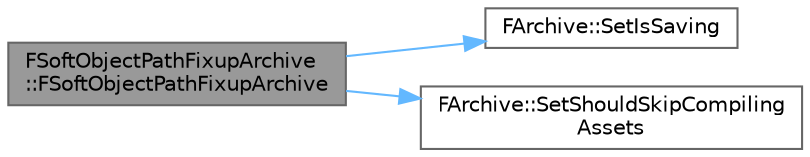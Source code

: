 digraph "FSoftObjectPathFixupArchive::FSoftObjectPathFixupArchive"
{
 // INTERACTIVE_SVG=YES
 // LATEX_PDF_SIZE
  bgcolor="transparent";
  edge [fontname=Helvetica,fontsize=10,labelfontname=Helvetica,labelfontsize=10];
  node [fontname=Helvetica,fontsize=10,shape=box,height=0.2,width=0.4];
  rankdir="LR";
  Node1 [id="Node000001",label="FSoftObjectPathFixupArchive\l::FSoftObjectPathFixupArchive",height=0.2,width=0.4,color="gray40", fillcolor="grey60", style="filled", fontcolor="black",tooltip=" "];
  Node1 -> Node2 [id="edge1_Node000001_Node000002",color="steelblue1",style="solid",tooltip=" "];
  Node2 [id="Node000002",label="FArchive::SetIsSaving",height=0.2,width=0.4,color="grey40", fillcolor="white", style="filled",URL="$d0/df8/classFArchive.html#ad6a15788d0af94ec9e9acbc701ffae54",tooltip="Sets whether this archive is for saving data."];
  Node1 -> Node3 [id="edge2_Node000001_Node000003",color="steelblue1",style="solid",tooltip=" "];
  Node3 [id="Node000003",label="FArchive::SetShouldSkipCompiling\lAssets",height=0.2,width=0.4,color="grey40", fillcolor="white", style="filled",URL="$d0/df8/classFArchive.html#aa67331e377949d03ec0017c12c1d884d",tooltip="Set whether or not it is allowed to skip serialization on assets still being compiled to avoid waitin..."];
}
